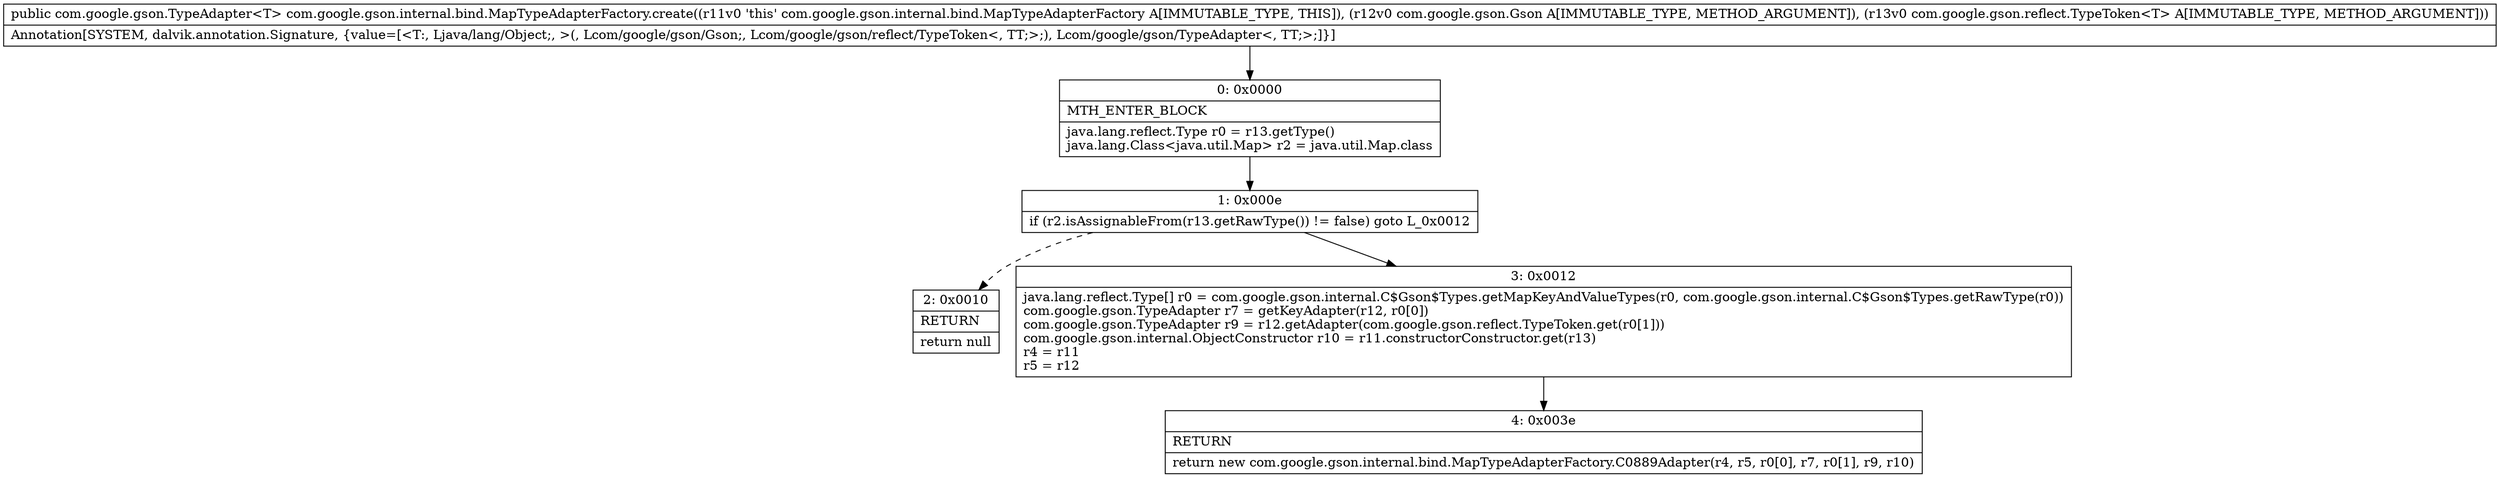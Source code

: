 digraph "CFG forcom.google.gson.internal.bind.MapTypeAdapterFactory.create(Lcom\/google\/gson\/Gson;Lcom\/google\/gson\/reflect\/TypeToken;)Lcom\/google\/gson\/TypeAdapter;" {
Node_0 [shape=record,label="{0\:\ 0x0000|MTH_ENTER_BLOCK\l|java.lang.reflect.Type r0 = r13.getType()\ljava.lang.Class\<java.util.Map\> r2 = java.util.Map.class\l}"];
Node_1 [shape=record,label="{1\:\ 0x000e|if (r2.isAssignableFrom(r13.getRawType()) != false) goto L_0x0012\l}"];
Node_2 [shape=record,label="{2\:\ 0x0010|RETURN\l|return null\l}"];
Node_3 [shape=record,label="{3\:\ 0x0012|java.lang.reflect.Type[] r0 = com.google.gson.internal.C$Gson$Types.getMapKeyAndValueTypes(r0, com.google.gson.internal.C$Gson$Types.getRawType(r0))\lcom.google.gson.TypeAdapter r7 = getKeyAdapter(r12, r0[0])\lcom.google.gson.TypeAdapter r9 = r12.getAdapter(com.google.gson.reflect.TypeToken.get(r0[1]))\lcom.google.gson.internal.ObjectConstructor r10 = r11.constructorConstructor.get(r13)\lr4 = r11\lr5 = r12\l}"];
Node_4 [shape=record,label="{4\:\ 0x003e|RETURN\l|return new com.google.gson.internal.bind.MapTypeAdapterFactory.C0889Adapter(r4, r5, r0[0], r7, r0[1], r9, r10)\l}"];
MethodNode[shape=record,label="{public com.google.gson.TypeAdapter\<T\> com.google.gson.internal.bind.MapTypeAdapterFactory.create((r11v0 'this' com.google.gson.internal.bind.MapTypeAdapterFactory A[IMMUTABLE_TYPE, THIS]), (r12v0 com.google.gson.Gson A[IMMUTABLE_TYPE, METHOD_ARGUMENT]), (r13v0 com.google.gson.reflect.TypeToken\<T\> A[IMMUTABLE_TYPE, METHOD_ARGUMENT]))  | Annotation[SYSTEM, dalvik.annotation.Signature, \{value=[\<T:, Ljava\/lang\/Object;, \>(, Lcom\/google\/gson\/Gson;, Lcom\/google\/gson\/reflect\/TypeToken\<, TT;\>;), Lcom\/google\/gson\/TypeAdapter\<, TT;\>;]\}]\l}"];
MethodNode -> Node_0;
Node_0 -> Node_1;
Node_1 -> Node_2[style=dashed];
Node_1 -> Node_3;
Node_3 -> Node_4;
}

